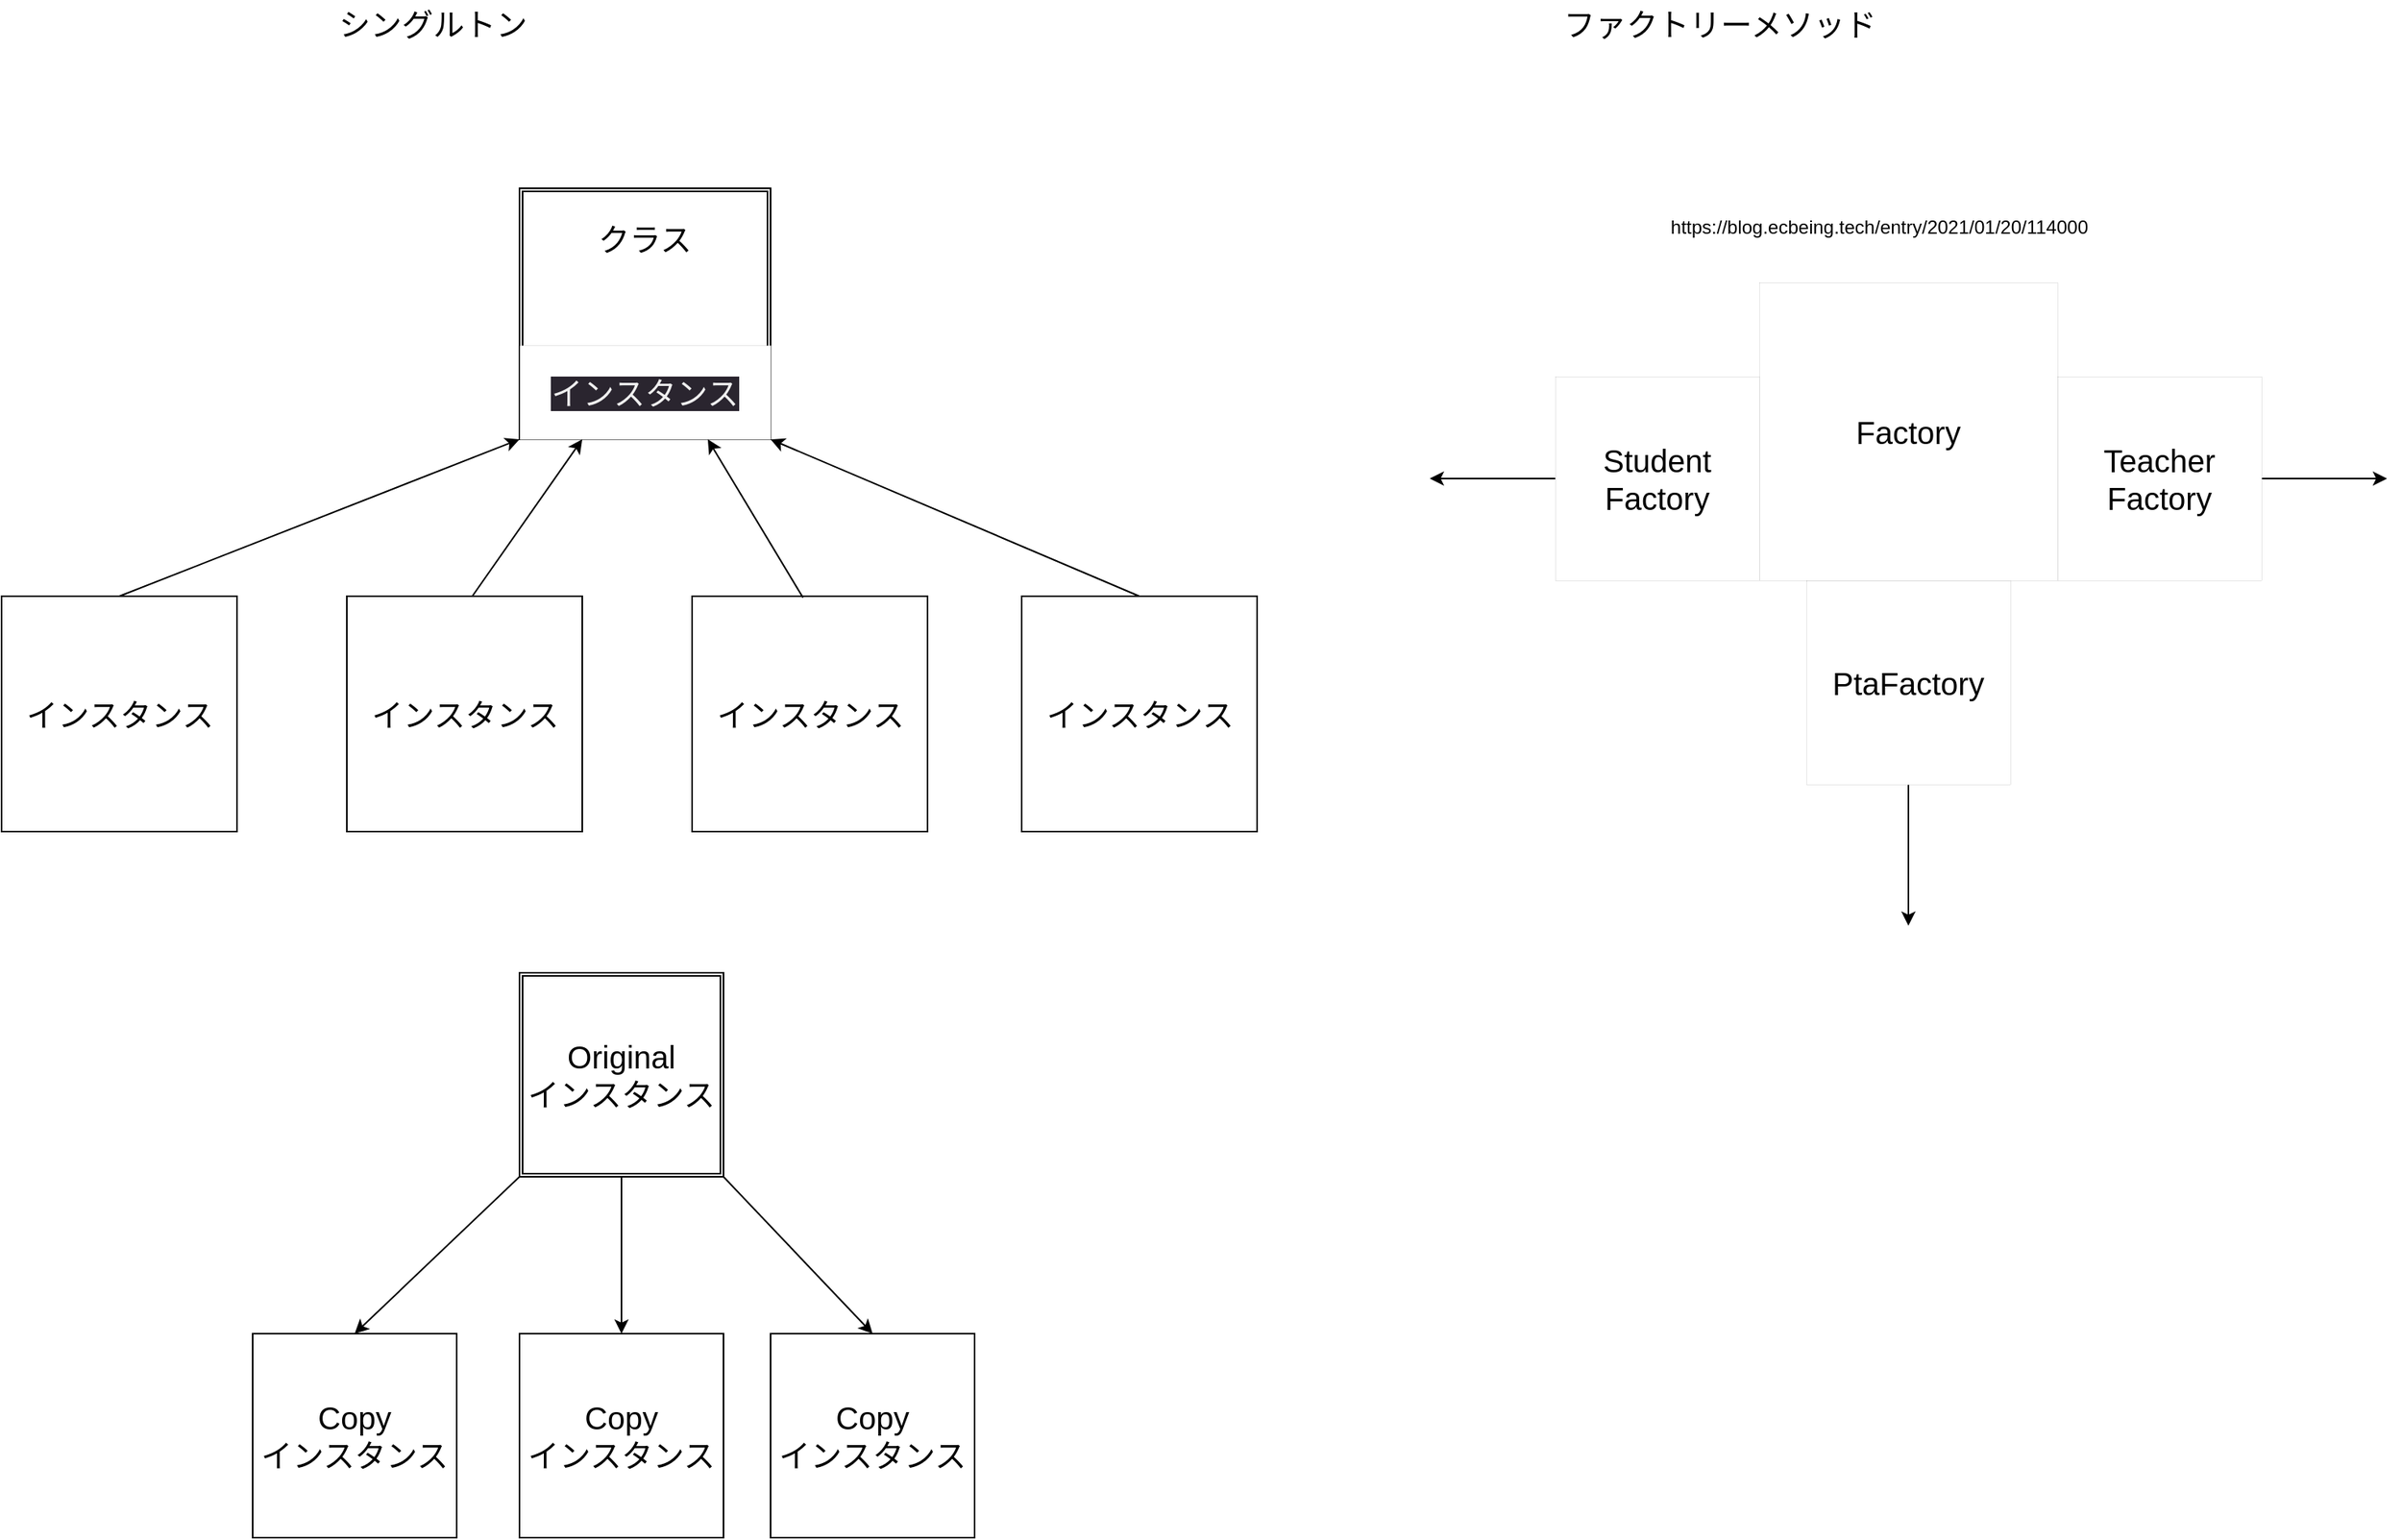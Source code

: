 <mxfile>
    <diagram id="Kmo56W6rp6BjnFdbyvLp" name="ページ1">
        <mxGraphModel dx="1397" dy="1738" grid="1" gridSize="10" guides="1" tooltips="1" connect="1" arrows="1" fold="1" page="1" pageScale="1" pageWidth="827" pageHeight="1169" math="0" shadow="0">
            <root>
                <mxCell id="0"/>
                <mxCell id="1" parent="0"/>
                <mxCell id="2" value="&lt;font style=&quot;font-size: 20px;&quot;&gt;クラス&lt;br&gt;&lt;br&gt;&lt;br&gt;&lt;br&gt;&lt;br&gt;&lt;/font&gt;" style="shape=ext;double=1;whiteSpace=wrap;html=1;aspect=fixed;" parent="1" vertex="1">
                    <mxGeometry x="430" y="-60" width="160" height="160" as="geometry"/>
                </mxCell>
                <mxCell id="15" value="Factory" style="whiteSpace=wrap;html=1;aspect=fixed;strokeWidth=0;fontSize=20;" parent="1" vertex="1">
                    <mxGeometry x="1220" width="190" height="190" as="geometry"/>
                </mxCell>
                <mxCell id="16" value="" style="group" parent="1" vertex="1" connectable="0">
                    <mxGeometry x="750" y="200" width="150" height="150" as="geometry"/>
                </mxCell>
                <mxCell id="8" value="" style="whiteSpace=wrap;html=1;aspect=fixed;" parent="16" vertex="1">
                    <mxGeometry width="150" height="150" as="geometry"/>
                </mxCell>
                <mxCell id="13" value="インスタンス" style="text;html=1;strokeColor=none;fillColor=none;align=center;verticalAlign=middle;whiteSpace=wrap;rounded=0;strokeWidth=0;fontSize=20;" parent="16" vertex="1">
                    <mxGeometry x="3.75" y="60" width="142.5" height="30" as="geometry"/>
                </mxCell>
                <mxCell id="22" value="" style="group" parent="1" vertex="1" connectable="0">
                    <mxGeometry x="100" y="200" width="150" height="150" as="geometry"/>
                </mxCell>
                <mxCell id="23" value="" style="group" parent="22" vertex="1" connectable="0">
                    <mxGeometry width="150" height="150" as="geometry"/>
                </mxCell>
                <mxCell id="24" value="" style="whiteSpace=wrap;html=1;aspect=fixed;" parent="23" vertex="1">
                    <mxGeometry width="150" height="150" as="geometry"/>
                </mxCell>
                <mxCell id="25" value="インスタンス" style="text;html=1;strokeColor=none;fillColor=none;align=center;verticalAlign=middle;whiteSpace=wrap;rounded=0;strokeWidth=0;fontSize=20;" parent="23" vertex="1">
                    <mxGeometry x="3.75" y="60" width="142.5" height="30" as="geometry"/>
                </mxCell>
                <mxCell id="27" value="" style="group" parent="1" vertex="1" connectable="0">
                    <mxGeometry x="320" y="200" width="150" height="150" as="geometry"/>
                </mxCell>
                <mxCell id="28" value="" style="group" parent="27" vertex="1" connectable="0">
                    <mxGeometry width="150" height="150" as="geometry"/>
                </mxCell>
                <mxCell id="29" value="" style="whiteSpace=wrap;html=1;aspect=fixed;" parent="28" vertex="1">
                    <mxGeometry width="150" height="150" as="geometry"/>
                </mxCell>
                <mxCell id="30" value="インスタンス" style="text;html=1;strokeColor=none;fillColor=none;align=center;verticalAlign=middle;whiteSpace=wrap;rounded=0;strokeWidth=0;fontSize=20;" parent="28" vertex="1">
                    <mxGeometry x="3.75" y="60" width="142.5" height="30" as="geometry"/>
                </mxCell>
                <mxCell id="34" value="&lt;meta charset=&quot;utf-8&quot;&gt;&lt;span style=&quot;color: rgb(240, 240, 240); font-family: Helvetica; font-size: 20px; font-style: normal; font-variant-ligatures: normal; font-variant-caps: normal; font-weight: 400; letter-spacing: normal; orphans: 2; text-align: center; text-indent: 0px; text-transform: none; widows: 2; word-spacing: 0px; -webkit-text-stroke-width: 0px; background-color: rgb(42, 37, 47); text-decoration-thickness: initial; text-decoration-style: initial; text-decoration-color: initial; float: none; display: inline !important;&quot;&gt;インスタンス&lt;/span&gt;" style="rounded=0;whiteSpace=wrap;html=1;strokeWidth=0;fontSize=20;" parent="1" vertex="1">
                    <mxGeometry x="430" y="40" width="160" height="60" as="geometry"/>
                </mxCell>
                <mxCell id="35" value="シングルトン" style="text;html=1;strokeColor=none;fillColor=none;align=center;verticalAlign=middle;whiteSpace=wrap;rounded=0;strokeWidth=0;fontSize=20;" parent="1" vertex="1">
                    <mxGeometry x="240" y="-180" width="270" height="30" as="geometry"/>
                </mxCell>
                <mxCell id="36" value="ファクトリーメソッド" style="text;html=1;strokeColor=none;fillColor=none;align=center;verticalAlign=middle;whiteSpace=wrap;rounded=0;strokeWidth=0;fontSize=20;" parent="1" vertex="1">
                    <mxGeometry x="1060" y="-180" width="270" height="30" as="geometry"/>
                </mxCell>
                <mxCell id="42" style="edgeStyle=none;html=1;fontSize=20;" parent="1" source="38" edge="1">
                    <mxGeometry relative="1" as="geometry">
                        <mxPoint x="1010.0" y="125" as="targetPoint"/>
                    </mxGeometry>
                </mxCell>
                <mxCell id="38" value="Student&lt;br&gt;Factory" style="whiteSpace=wrap;html=1;aspect=fixed;strokeWidth=0;fontSize=20;" parent="1" vertex="1">
                    <mxGeometry x="1090" y="60" width="130" height="130" as="geometry"/>
                </mxCell>
                <mxCell id="44" style="edgeStyle=none;html=1;fontSize=20;" parent="1" source="39" edge="1">
                    <mxGeometry relative="1" as="geometry">
                        <mxPoint x="1620" y="125" as="targetPoint"/>
                    </mxGeometry>
                </mxCell>
                <mxCell id="39" value="Teacher&lt;br&gt;Factory&lt;span style=&quot;color: rgba(0, 0, 0, 0); font-family: monospace; font-size: 0px; text-align: start;&quot;&gt;%3CmxGraphModel%3E%3Croot%3E%3CmxCell%20id%3D%220%22%2F%3E%3CmxCell%20id%3D%221%22%20parent%3D%220%22%2F%3E%3CmxCell%20id%3D%222%22%20value%3D%22userFactory%22%20style%3D%22whiteSpace%3Dwrap%3Bhtml%3D1%3Baspect%3Dfixed%3BstrokeWidth%3D0%3BfontSize%3D20%3B%22%20vertex%3D%221%22%20parent%3D%221%22%3E%3CmxGeometry%20x%3D%221090%22%20y%3D%2260%22%20width%3D%22130%22%20height%3D%22130%22%20as%3D%22geometry%22%2F%3E%3C%2FmxCell%3E%3C%2Froot%3E%3C%2FmxGraphModel%3E&lt;/span&gt;" style="whiteSpace=wrap;html=1;aspect=fixed;strokeWidth=0;fontSize=20;" parent="1" vertex="1">
                    <mxGeometry x="1410" y="60" width="130" height="130" as="geometry"/>
                </mxCell>
                <mxCell id="43" style="edgeStyle=none;html=1;fontSize=20;" parent="1" source="40" edge="1">
                    <mxGeometry relative="1" as="geometry">
                        <mxPoint x="1315" y="410" as="targetPoint"/>
                    </mxGeometry>
                </mxCell>
                <mxCell id="40" value="PtaFactory" style="whiteSpace=wrap;html=1;aspect=fixed;strokeWidth=0;fontSize=20;" parent="1" vertex="1">
                    <mxGeometry x="1250" y="190" width="130" height="130" as="geometry"/>
                </mxCell>
                <mxCell id="48" value="&lt;font style=&quot;font-size: 20px;&quot;&gt;Original&lt;br&gt;インスタンス&lt;br&gt;&lt;/font&gt;" style="shape=ext;double=1;whiteSpace=wrap;html=1;aspect=fixed;" vertex="1" parent="1">
                    <mxGeometry x="430" y="440" width="130" height="130" as="geometry"/>
                </mxCell>
                <mxCell id="49" value="" style="endArrow=classic;html=1;exitX=0.5;exitY=0;exitDx=0;exitDy=0;entryX=0;entryY=1;entryDx=0;entryDy=0;" edge="1" parent="1" source="24" target="34">
                    <mxGeometry width="50" height="50" relative="1" as="geometry">
                        <mxPoint x="190" y="140" as="sourcePoint"/>
                        <mxPoint x="510" y="100" as="targetPoint"/>
                    </mxGeometry>
                </mxCell>
                <mxCell id="50" value="" style="endArrow=classic;html=1;exitX=0.533;exitY=0;exitDx=0;exitDy=0;entryX=0.25;entryY=1;entryDx=0;entryDy=0;exitPerimeter=0;" edge="1" parent="1" source="29" target="34">
                    <mxGeometry width="50" height="50" relative="1" as="geometry">
                        <mxPoint x="210" y="220" as="sourcePoint"/>
                        <mxPoint x="465" y="120" as="targetPoint"/>
                    </mxGeometry>
                </mxCell>
                <mxCell id="54" value="" style="group" vertex="1" connectable="0" parent="1">
                    <mxGeometry x="540" y="200" width="150" height="150" as="geometry"/>
                </mxCell>
                <mxCell id="55" value="" style="group" vertex="1" connectable="0" parent="54">
                    <mxGeometry width="150" height="150" as="geometry"/>
                </mxCell>
                <mxCell id="56" value="" style="whiteSpace=wrap;html=1;aspect=fixed;" vertex="1" parent="55">
                    <mxGeometry width="150" height="150" as="geometry"/>
                </mxCell>
                <mxCell id="57" value="インスタンス" style="text;html=1;strokeColor=none;fillColor=none;align=center;verticalAlign=middle;whiteSpace=wrap;rounded=0;strokeWidth=0;fontSize=20;" vertex="1" parent="55">
                    <mxGeometry x="3.75" y="60" width="142.5" height="30" as="geometry"/>
                </mxCell>
                <mxCell id="58" value="" style="endArrow=classic;html=1;exitX=0.471;exitY=0.006;exitDx=0;exitDy=0;entryX=0.75;entryY=1;entryDx=0;entryDy=0;exitPerimeter=0;" edge="1" parent="1" source="56" target="34">
                    <mxGeometry width="50" height="50" relative="1" as="geometry">
                        <mxPoint x="409.95" y="210" as="sourcePoint"/>
                        <mxPoint x="480" y="110" as="targetPoint"/>
                    </mxGeometry>
                </mxCell>
                <mxCell id="59" value="" style="endArrow=classic;html=1;exitX=0.5;exitY=0;exitDx=0;exitDy=0;entryX=1;entryY=1;entryDx=0;entryDy=0;" edge="1" parent="1" source="8" target="34">
                    <mxGeometry width="50" height="50" relative="1" as="geometry">
                        <mxPoint x="620.65" y="210.9" as="sourcePoint"/>
                        <mxPoint x="560" y="110" as="targetPoint"/>
                    </mxGeometry>
                </mxCell>
                <mxCell id="63" value="" style="group" vertex="1" connectable="0" parent="1">
                    <mxGeometry x="270" y="640" width="130" height="160" as="geometry"/>
                </mxCell>
                <mxCell id="60" value="" style="group" vertex="1" connectable="0" parent="63">
                    <mxGeometry x="-10" y="30" width="130" height="130" as="geometry"/>
                </mxCell>
                <mxCell id="67" value="" style="group" vertex="1" connectable="0" parent="60">
                    <mxGeometry width="130" height="130" as="geometry"/>
                </mxCell>
                <mxCell id="61" value="" style="whiteSpace=wrap;html=1;aspect=fixed;" vertex="1" parent="67">
                    <mxGeometry width="130" height="130" as="geometry"/>
                </mxCell>
                <mxCell id="62" value="Copy&lt;br&gt;インスタンス" style="text;html=1;strokeColor=none;fillColor=none;align=center;verticalAlign=middle;whiteSpace=wrap;rounded=0;strokeWidth=0;fontSize=20;" vertex="1" parent="67">
                    <mxGeometry x="3.25" y="52" width="123.5" height="26" as="geometry"/>
                </mxCell>
                <mxCell id="68" value="" style="endArrow=classic;html=1;exitX=0;exitY=1;exitDx=0;exitDy=0;entryX=0.5;entryY=0;entryDx=0;entryDy=0;" edge="1" parent="1" source="48" target="61">
                    <mxGeometry width="50" height="50" relative="1" as="geometry">
                        <mxPoint x="140" y="570" as="sourcePoint"/>
                        <mxPoint x="395" y="470" as="targetPoint"/>
                    </mxGeometry>
                </mxCell>
                <mxCell id="70" value="" style="group" vertex="1" connectable="0" parent="1">
                    <mxGeometry x="430" y="670" width="130" height="130" as="geometry"/>
                </mxCell>
                <mxCell id="71" value="" style="whiteSpace=wrap;html=1;aspect=fixed;" vertex="1" parent="70">
                    <mxGeometry width="130" height="130" as="geometry"/>
                </mxCell>
                <mxCell id="72" value="Copy&lt;br&gt;インスタンス" style="text;html=1;strokeColor=none;fillColor=none;align=center;verticalAlign=middle;whiteSpace=wrap;rounded=0;strokeWidth=0;fontSize=20;" vertex="1" parent="70">
                    <mxGeometry x="3.25" y="52" width="123.5" height="26" as="geometry"/>
                </mxCell>
                <mxCell id="73" value="" style="group" vertex="1" connectable="0" parent="1">
                    <mxGeometry x="590" y="670" width="130" height="130" as="geometry"/>
                </mxCell>
                <mxCell id="74" value="" style="whiteSpace=wrap;html=1;aspect=fixed;" vertex="1" parent="73">
                    <mxGeometry width="130" height="130" as="geometry"/>
                </mxCell>
                <mxCell id="75" value="Copy&lt;br&gt;インスタンス" style="text;html=1;strokeColor=none;fillColor=none;align=center;verticalAlign=middle;whiteSpace=wrap;rounded=0;strokeWidth=0;fontSize=20;" vertex="1" parent="73">
                    <mxGeometry x="3.25" y="52" width="123.5" height="26" as="geometry"/>
                </mxCell>
                <mxCell id="76" value="" style="endArrow=classic;html=1;exitX=0.5;exitY=1;exitDx=0;exitDy=0;entryX=0.5;entryY=0;entryDx=0;entryDy=0;" edge="1" parent="1" source="48" target="71">
                    <mxGeometry width="50" height="50" relative="1" as="geometry">
                        <mxPoint x="472.5" y="580" as="sourcePoint"/>
                        <mxPoint x="445" y="680" as="targetPoint"/>
                    </mxGeometry>
                </mxCell>
                <mxCell id="77" value="" style="endArrow=classic;html=1;exitX=1;exitY=1;exitDx=0;exitDy=0;entryX=0.5;entryY=0;entryDx=0;entryDy=0;" edge="1" parent="1" source="48" target="74">
                    <mxGeometry width="50" height="50" relative="1" as="geometry">
                        <mxPoint x="537.5" y="580" as="sourcePoint"/>
                        <mxPoint x="585" y="680" as="targetPoint"/>
                    </mxGeometry>
                </mxCell>
                <UserObject label="https://blog.ecbeing.tech/entry/2021/01/20/114000" link="https://blog.ecbeing.tech/entry/2021/01/20/114000" id="78">
                    <mxCell style="text;html=1;align=center;verticalAlign=middle;resizable=0;points=[];autosize=1;strokeColor=none;fillColor=none;" vertex="1" parent="1">
                        <mxGeometry x="1151" y="-50" width="290" height="30" as="geometry"/>
                    </mxCell>
                </UserObject>
            </root>
        </mxGraphModel>
    </diagram>
</mxfile>